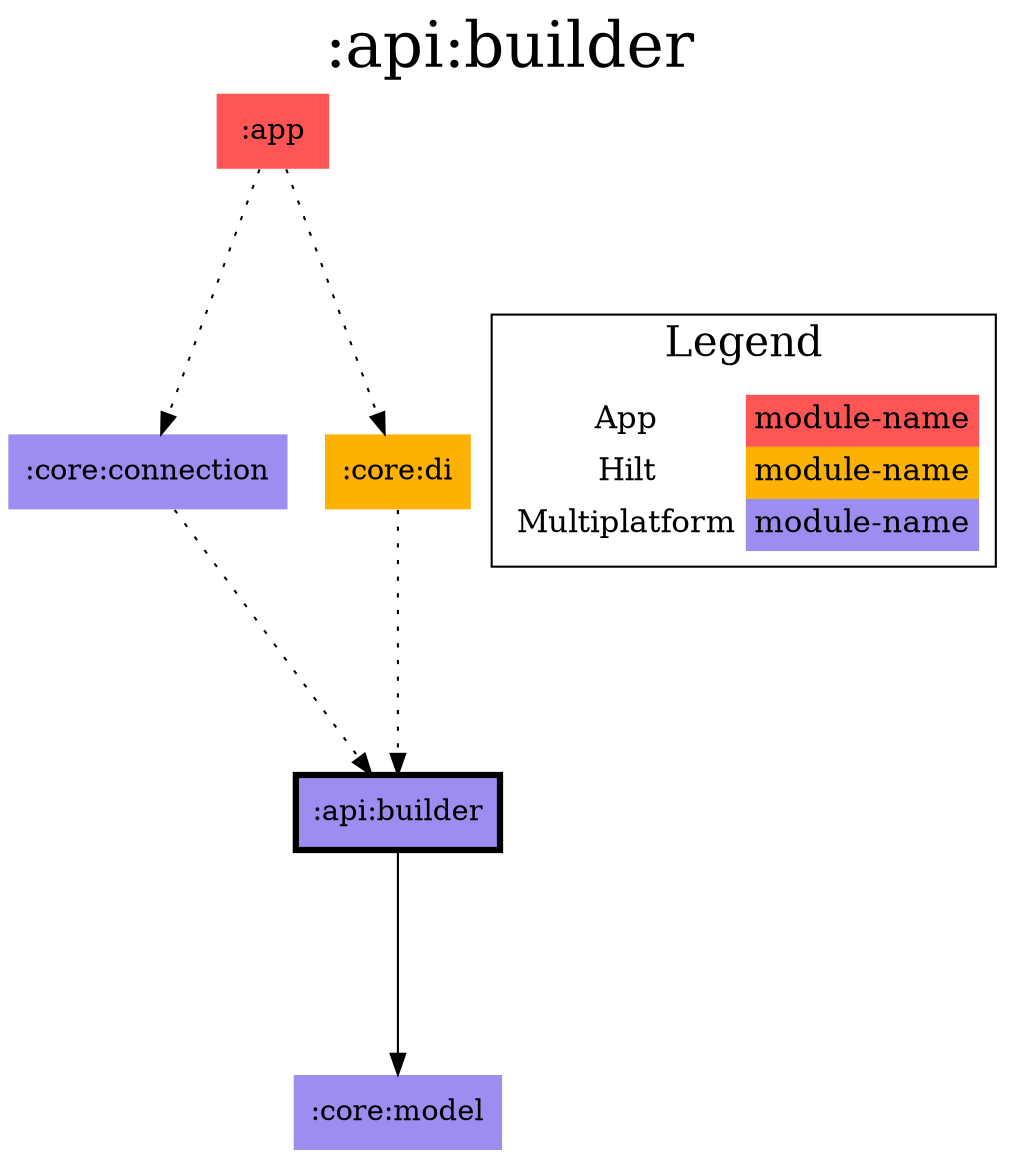 digraph {
edge ["dir"="forward"]
graph ["dpi"="100","label"=":api:builder","labelloc"="t","fontsize"="30","ranksep"="1.5","rankdir"="TB"]
node ["style"="filled"]
":api:builder" ["fillcolor"="#9D8DF1","color"="black","penwidth"="3","shape"="box"]
":app" ["fillcolor"="#FF5555","shape"="none"]
":core:connection" ["fillcolor"="#9D8DF1","shape"="none"]
":core:di" ["fillcolor"="#FCB103","shape"="none"]
":core:model" ["fillcolor"="#9D8DF1","shape"="none"]
{
edge ["dir"="none"]
graph ["rank"="same"]
":api:builder"
}
":api:builder" -> ":core:model"
":app" -> ":core:connection" ["style"="dotted"]
":app" -> ":core:di" ["style"="dotted"]
":core:connection" -> ":api:builder" ["style"="dotted"]
":core:di" -> ":api:builder" ["style"="dotted"]
subgraph "cluster_legend" {
edge ["dir"="none"]
graph ["label"="Legend","fontsize"="20"]
"Legend" ["style"="filled","fillcolor"="#FFFFFF","shape"="none","margin"="0","fontsize"="15","label"=<
<TABLE BORDER="0" CELLBORDER="0" CELLSPACING="0" CELLPADDING="4">
<TR><TD>App</TD><TD BGCOLOR="#FF5555">module-name</TD></TR>
<TR><TD>Hilt</TD><TD BGCOLOR="#FCB103">module-name</TD></TR>
<TR><TD>Multiplatform</TD><TD BGCOLOR="#9D8DF1">module-name</TD></TR>
</TABLE>
>]
} -> ":api:builder" ["style"="invis"]
}
